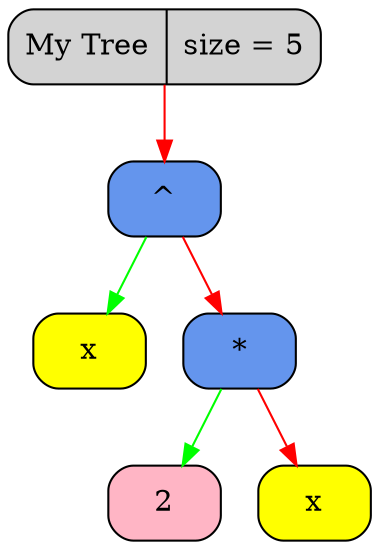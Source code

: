 digraph Tree
{
   rankdir = HR;
   node[fontsize=14];
   edge[color="black",fontcolor="blue",fontsize=12];
   tree[shape = Mrecord, style = filled, filcolor = "red", label = "My Tree | size = 5"];
   "0x106801fc0"[shape = Mrecord, style = filled, fillcolor = "cornflowerblue",   label = " <value> ^"];
  "0x106801fc0" -> "0x106801f90" [color = "green"];
  "0x106801fc0" -> "0x106801f60" [color = "red"];
   "0x106801f90"[shape = Mrecord, style = filled, fillcolor = "yellow",   label = " <value> x"];
   "0x106801f60"[shape = Mrecord, style = filled, fillcolor = "cornflowerblue",   label = " <value> *"];
  "0x106801f60" -> "0x106801f30" [color = "green"];
  "0x106801f60" -> "0x106801f00" [color = "red"];
   "0x106801f30"[shape = Mrecord, style = filled, fillcolor = "pink1",   label = " <value> 2"];
   "0x106801f00"[shape = Mrecord, style = filled, fillcolor = "yellow",   label = " <value> x"];
   tree -> "0x106801fc0" [color = "red"];
}